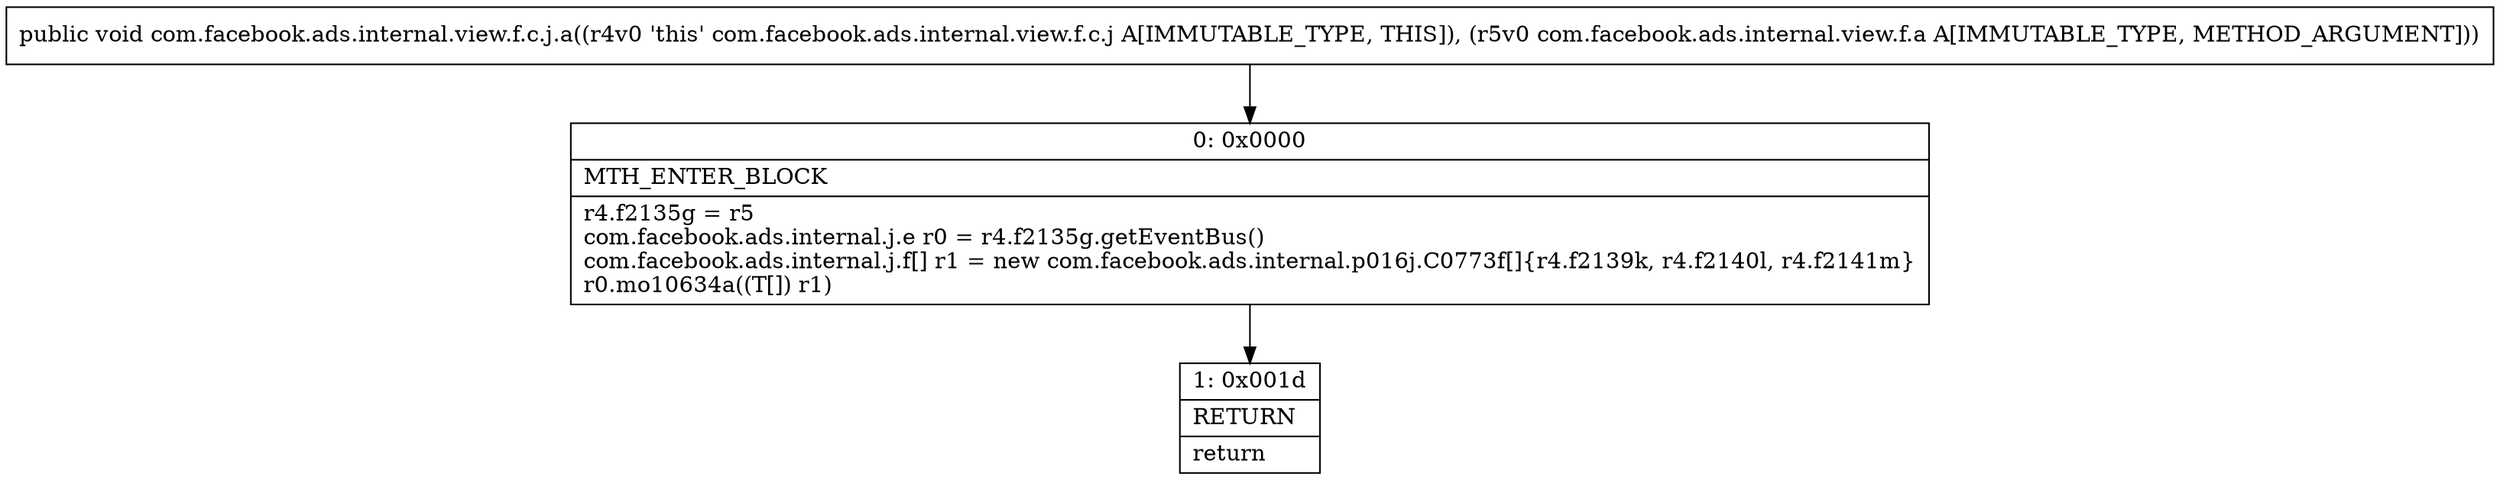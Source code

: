 digraph "CFG forcom.facebook.ads.internal.view.f.c.j.a(Lcom\/facebook\/ads\/internal\/view\/f\/a;)V" {
Node_0 [shape=record,label="{0\:\ 0x0000|MTH_ENTER_BLOCK\l|r4.f2135g = r5\lcom.facebook.ads.internal.j.e r0 = r4.f2135g.getEventBus()\lcom.facebook.ads.internal.j.f[] r1 = new com.facebook.ads.internal.p016j.C0773f[]\{r4.f2139k, r4.f2140l, r4.f2141m\}\lr0.mo10634a((T[]) r1)\l}"];
Node_1 [shape=record,label="{1\:\ 0x001d|RETURN\l|return\l}"];
MethodNode[shape=record,label="{public void com.facebook.ads.internal.view.f.c.j.a((r4v0 'this' com.facebook.ads.internal.view.f.c.j A[IMMUTABLE_TYPE, THIS]), (r5v0 com.facebook.ads.internal.view.f.a A[IMMUTABLE_TYPE, METHOD_ARGUMENT])) }"];
MethodNode -> Node_0;
Node_0 -> Node_1;
}

